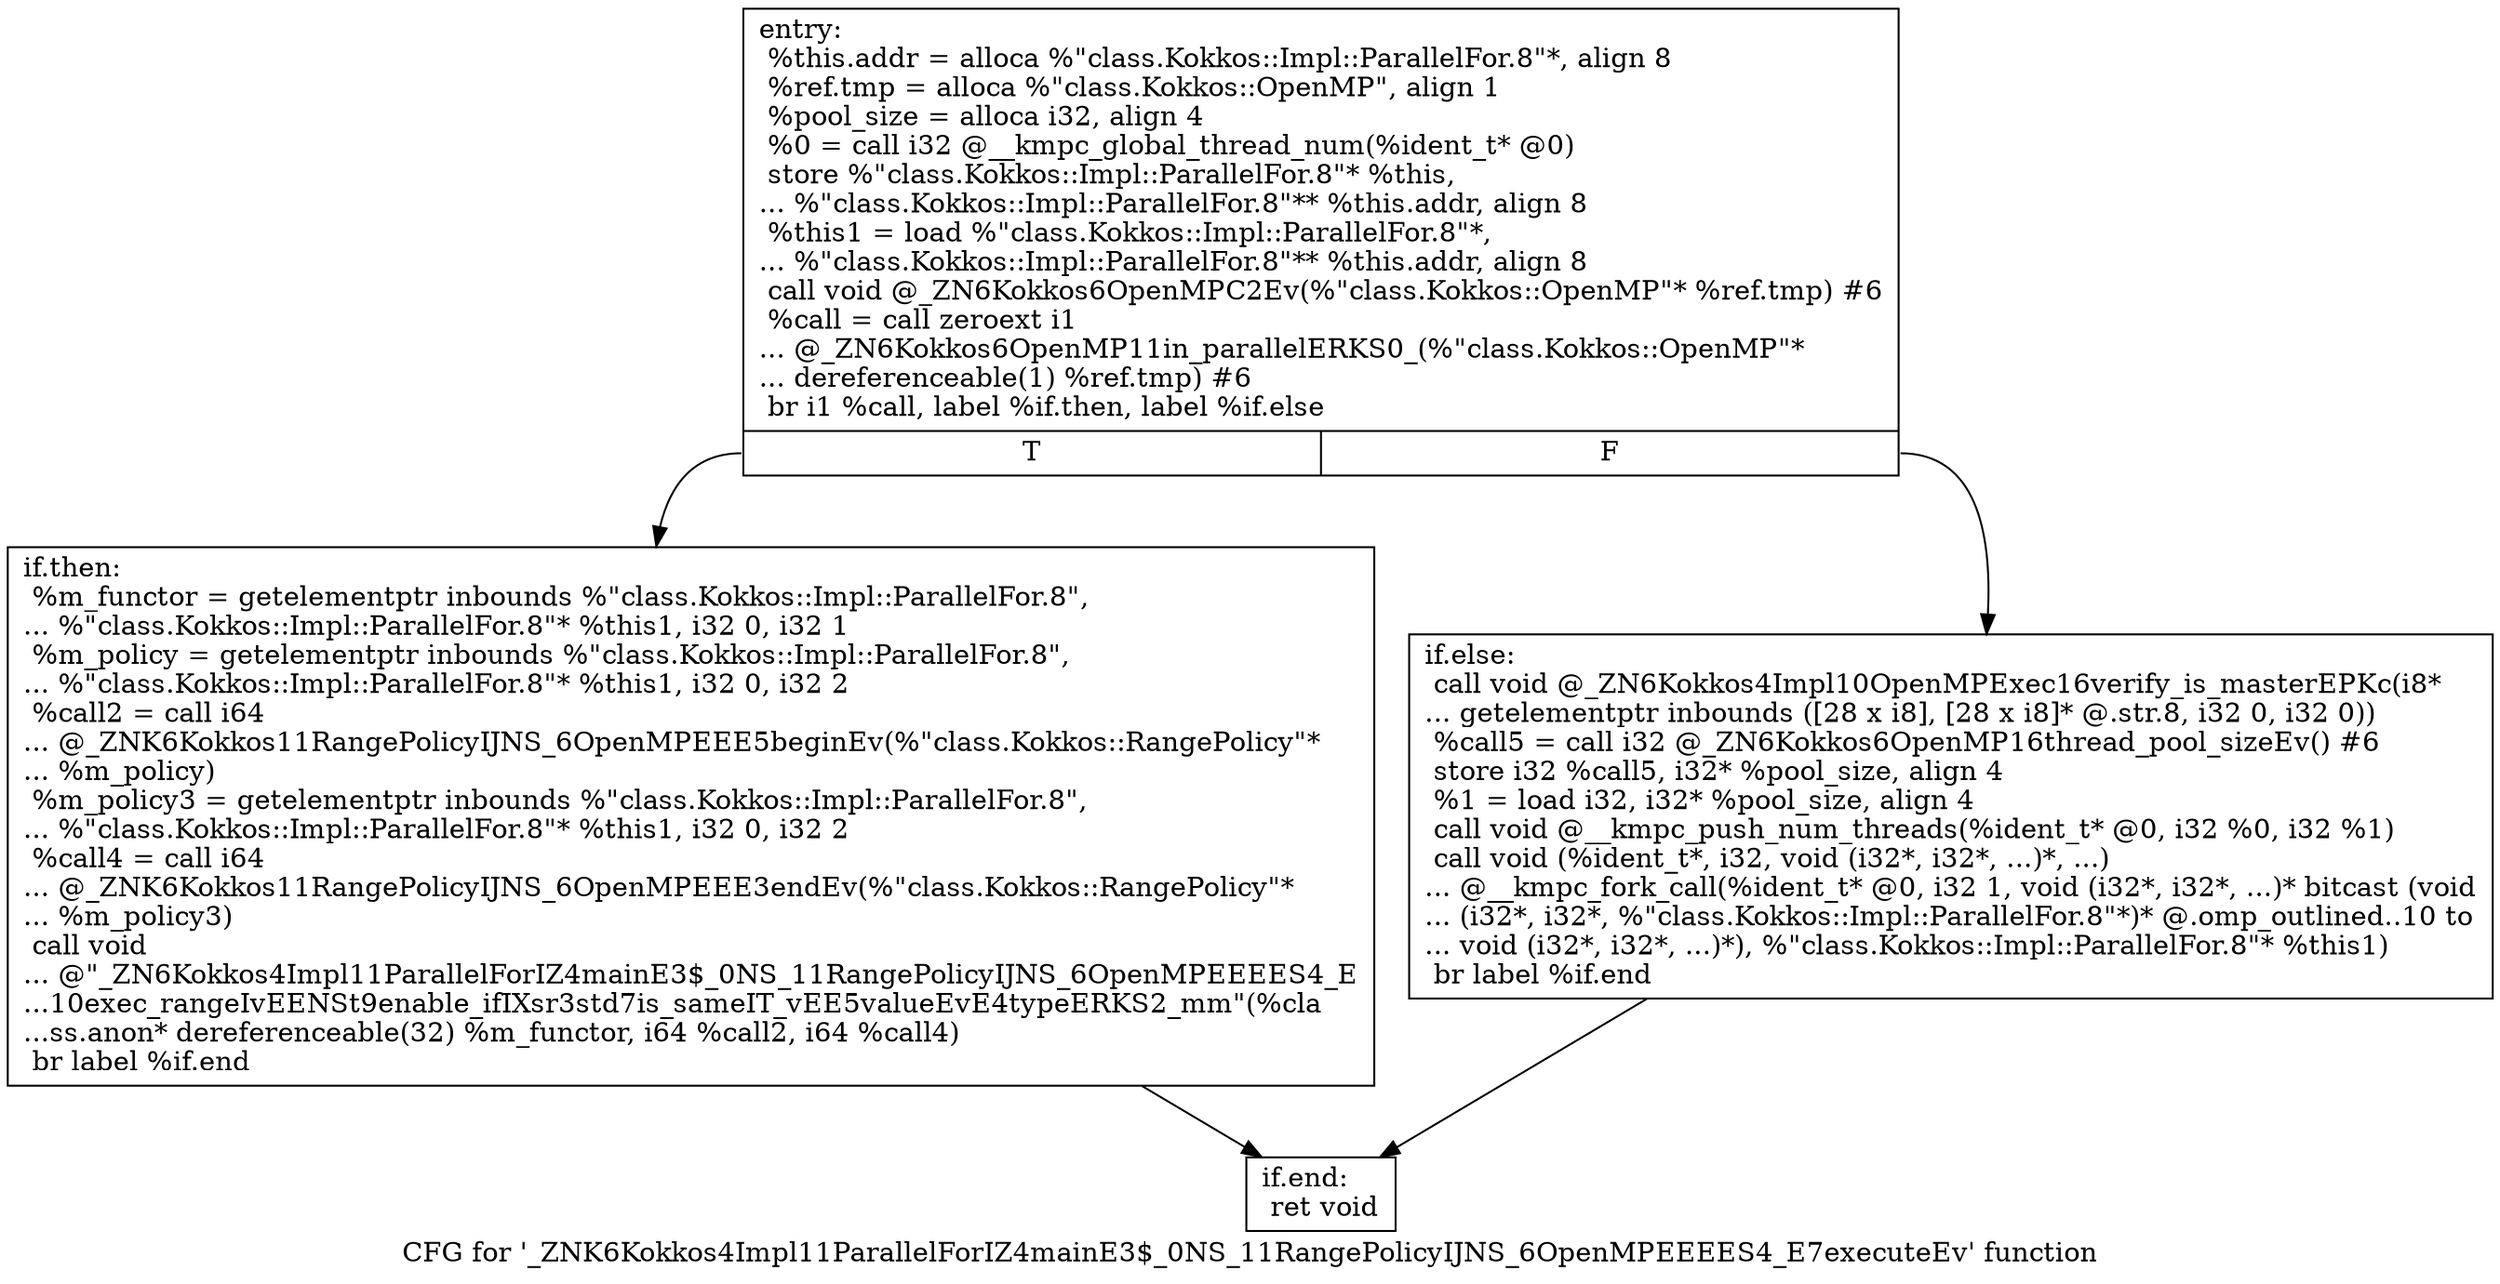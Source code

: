 digraph "CFG for '_ZNK6Kokkos4Impl11ParallelForIZ4mainE3$_0NS_11RangePolicyIJNS_6OpenMPEEEES4_E7executeEv' function" {
	label="CFG for '_ZNK6Kokkos4Impl11ParallelForIZ4mainE3$_0NS_11RangePolicyIJNS_6OpenMPEEEES4_E7executeEv' function";

	Node0x5e98700 [shape=record,label="{entry:\l  %this.addr = alloca %\"class.Kokkos::Impl::ParallelFor.8\"*, align 8\l  %ref.tmp = alloca %\"class.Kokkos::OpenMP\", align 1\l  %pool_size = alloca i32, align 4\l  %0 = call i32 @__kmpc_global_thread_num(%ident_t* @0)\l  store %\"class.Kokkos::Impl::ParallelFor.8\"* %this,\l... %\"class.Kokkos::Impl::ParallelFor.8\"** %this.addr, align 8\l  %this1 = load %\"class.Kokkos::Impl::ParallelFor.8\"*,\l... %\"class.Kokkos::Impl::ParallelFor.8\"** %this.addr, align 8\l  call void @_ZN6Kokkos6OpenMPC2Ev(%\"class.Kokkos::OpenMP\"* %ref.tmp) #6\l  %call = call zeroext i1\l... @_ZN6Kokkos6OpenMP11in_parallelERKS0_(%\"class.Kokkos::OpenMP\"*\l... dereferenceable(1) %ref.tmp) #6\l  br i1 %call, label %if.then, label %if.else\l|{<s0>T|<s1>F}}"];
	Node0x5e98700:s0 -> Node0x5e98b70;
	Node0x5e98700:s1 -> Node0x5e98c40;
	Node0x5e98b70 [shape=record,label="{if.then:                                          \l  %m_functor = getelementptr inbounds %\"class.Kokkos::Impl::ParallelFor.8\",\l... %\"class.Kokkos::Impl::ParallelFor.8\"* %this1, i32 0, i32 1\l  %m_policy = getelementptr inbounds %\"class.Kokkos::Impl::ParallelFor.8\",\l... %\"class.Kokkos::Impl::ParallelFor.8\"* %this1, i32 0, i32 2\l  %call2 = call i64\l... @_ZNK6Kokkos11RangePolicyIJNS_6OpenMPEEE5beginEv(%\"class.Kokkos::RangePolicy\"*\l... %m_policy)\l  %m_policy3 = getelementptr inbounds %\"class.Kokkos::Impl::ParallelFor.8\",\l... %\"class.Kokkos::Impl::ParallelFor.8\"* %this1, i32 0, i32 2\l  %call4 = call i64\l... @_ZNK6Kokkos11RangePolicyIJNS_6OpenMPEEE3endEv(%\"class.Kokkos::RangePolicy\"*\l... %m_policy3)\l  call void\l... @\"_ZN6Kokkos4Impl11ParallelForIZ4mainE3$_0NS_11RangePolicyIJNS_6OpenMPEEEES4_E\l...10exec_rangeIvEENSt9enable_ifIXsr3std7is_sameIT_vEE5valueEvE4typeERKS2_mm\"(%cla\l...ss.anon* dereferenceable(32) %m_functor, i64 %call2, i64 %call4)\l  br label %if.end\l}"];
	Node0x5e98b70 -> Node0x5e992c0;
	Node0x5e98c40 [shape=record,label="{if.else:                                          \l  call void @_ZN6Kokkos4Impl10OpenMPExec16verify_is_masterEPKc(i8*\l... getelementptr inbounds ([28 x i8], [28 x i8]* @.str.8, i32 0, i32 0))\l  %call5 = call i32 @_ZN6Kokkos6OpenMP16thread_pool_sizeEv() #6\l  store i32 %call5, i32* %pool_size, align 4\l  %1 = load i32, i32* %pool_size, align 4\l  call void @__kmpc_push_num_threads(%ident_t* @0, i32 %0, i32 %1)\l  call void (%ident_t*, i32, void (i32*, i32*, ...)*, ...)\l... @__kmpc_fork_call(%ident_t* @0, i32 1, void (i32*, i32*, ...)* bitcast (void\l... (i32*, i32*, %\"class.Kokkos::Impl::ParallelFor.8\"*)* @.omp_outlined..10 to\l... void (i32*, i32*, ...)*), %\"class.Kokkos::Impl::ParallelFor.8\"* %this1)\l  br label %if.end\l}"];
	Node0x5e98c40 -> Node0x5e992c0;
	Node0x5e992c0 [shape=record,label="{if.end:                                           \l  ret void\l}"];
}
